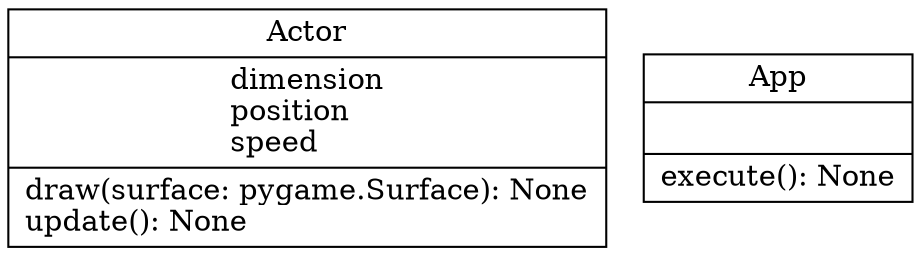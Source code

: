 digraph "classes" {
rankdir=BT
charset="utf-8"
"pygame_step_07.Actor" [color="black", fontcolor="black", label=<{Actor|dimension<br ALIGN="LEFT"/>position<br ALIGN="LEFT"/>speed<br ALIGN="LEFT"/>|draw(surface: pygame.Surface): None<br ALIGN="LEFT"/>update(): None<br ALIGN="LEFT"/>}>, shape="record", style="solid"];
"pygame_step_07.App" [color="black", fontcolor="black", label=<{App|<br ALIGN="LEFT"/>|execute(): None<br ALIGN="LEFT"/>}>, shape="record", style="solid"];
}
